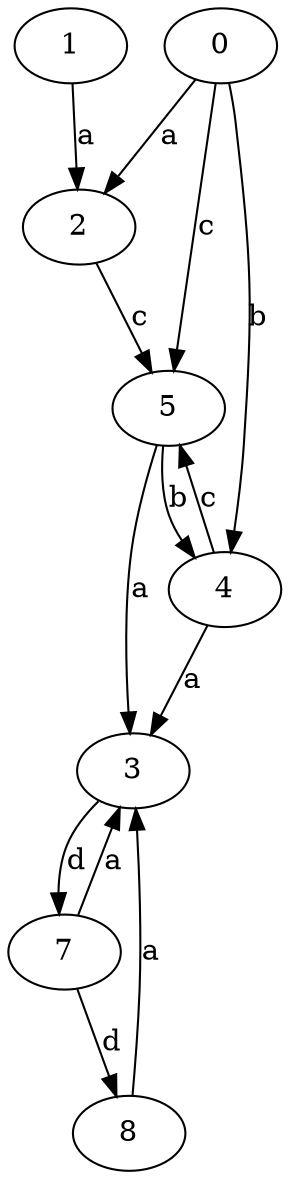 strict digraph  {
1;
2;
3;
4;
5;
0;
7;
8;
1 -> 2  [label=a];
2 -> 5  [label=c];
3 -> 7  [label=d];
4 -> 3  [label=a];
4 -> 5  [label=c];
5 -> 3  [label=a];
5 -> 4  [label=b];
0 -> 2  [label=a];
0 -> 4  [label=b];
0 -> 5  [label=c];
7 -> 3  [label=a];
7 -> 8  [label=d];
8 -> 3  [label=a];
}
